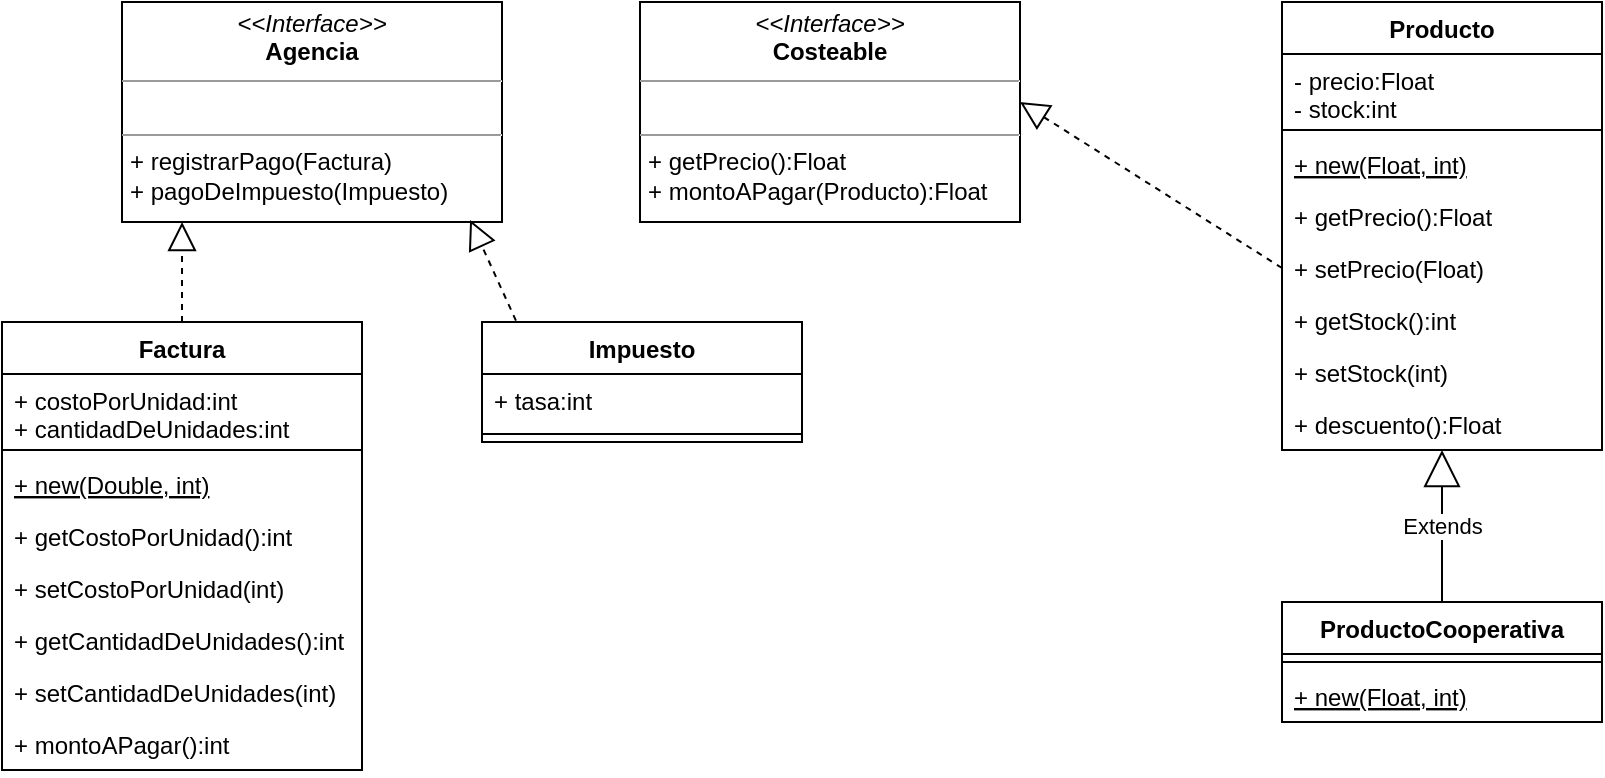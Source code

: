 <mxfile version="20.3.2" type="github">
  <diagram id="C5RBs43oDa-KdzZeNtuy" name="Page-1">
    <mxGraphModel dx="868" dy="450" grid="1" gridSize="10" guides="1" tooltips="1" connect="1" arrows="1" fold="1" page="1" pageScale="1" pageWidth="827" pageHeight="1169" math="0" shadow="0">
      <root>
        <mxCell id="WIyWlLk6GJQsqaUBKTNV-0" />
        <mxCell id="WIyWlLk6GJQsqaUBKTNV-1" parent="WIyWlLk6GJQsqaUBKTNV-0" />
        <mxCell id="ZSQ7LQ-eDz2OPc5gFVK6-1" value="&lt;p style=&quot;margin:0px;margin-top:4px;text-align:center;&quot;&gt;&lt;i&gt;&amp;lt;&amp;lt;Interface&amp;gt;&amp;gt;&lt;/i&gt;&lt;br&gt;&lt;b&gt;Costeable&lt;/b&gt;&lt;/p&gt;&lt;hr size=&quot;1&quot;&gt;&lt;p style=&quot;margin:0px;margin-left:4px;&quot;&gt;&lt;br&gt;&lt;/p&gt;&lt;hr size=&quot;1&quot;&gt;&lt;p style=&quot;margin:0px;margin-left:4px;&quot;&gt;+ getPrecio():Float&lt;/p&gt;&lt;p style=&quot;margin:0px;margin-left:4px;&quot;&gt;+ montoAPagar(Producto):Float&lt;/p&gt;&lt;p style=&quot;margin:0px;margin-left:4px;&quot;&gt;&lt;br&gt;&lt;/p&gt;&lt;p style=&quot;margin:0px;margin-left:4px;&quot;&gt;&lt;br&gt;&lt;/p&gt;&lt;p style=&quot;margin:0px;margin-left:4px;&quot;&gt;&lt;br&gt;&lt;/p&gt;" style="verticalAlign=top;align=left;overflow=fill;fontSize=12;fontFamily=Helvetica;html=1;" parent="WIyWlLk6GJQsqaUBKTNV-1" vertex="1">
          <mxGeometry x="319" y="40" width="190" height="110" as="geometry" />
        </mxCell>
        <mxCell id="ZSQ7LQ-eDz2OPc5gFVK6-9" value="Producto" style="swimlane;fontStyle=1;align=center;verticalAlign=top;childLayout=stackLayout;horizontal=1;startSize=26;horizontalStack=0;resizeParent=1;resizeParentMax=0;resizeLast=0;collapsible=1;marginBottom=0;" parent="WIyWlLk6GJQsqaUBKTNV-1" vertex="1">
          <mxGeometry x="640" y="40" width="160" height="224" as="geometry" />
        </mxCell>
        <mxCell id="ZSQ7LQ-eDz2OPc5gFVK6-10" value="- precio:Float&#xa;- stock:int" style="text;strokeColor=none;fillColor=none;align=left;verticalAlign=top;spacingLeft=4;spacingRight=4;overflow=hidden;rotatable=0;points=[[0,0.5],[1,0.5]];portConstraint=eastwest;" parent="ZSQ7LQ-eDz2OPc5gFVK6-9" vertex="1">
          <mxGeometry y="26" width="160" height="34" as="geometry" />
        </mxCell>
        <mxCell id="ZSQ7LQ-eDz2OPc5gFVK6-11" value="" style="line;strokeWidth=1;fillColor=none;align=left;verticalAlign=middle;spacingTop=-1;spacingLeft=3;spacingRight=3;rotatable=0;labelPosition=right;points=[];portConstraint=eastwest;strokeColor=inherit;" parent="ZSQ7LQ-eDz2OPc5gFVK6-9" vertex="1">
          <mxGeometry y="60" width="160" height="8" as="geometry" />
        </mxCell>
        <mxCell id="ZSQ7LQ-eDz2OPc5gFVK6-12" value="+ new(Float, int)" style="text;strokeColor=none;fillColor=none;align=left;verticalAlign=top;spacingLeft=4;spacingRight=4;overflow=hidden;rotatable=0;points=[[0,0.5],[1,0.5]];portConstraint=eastwest;fontStyle=4" parent="ZSQ7LQ-eDz2OPc5gFVK6-9" vertex="1">
          <mxGeometry y="68" width="160" height="26" as="geometry" />
        </mxCell>
        <mxCell id="ZSQ7LQ-eDz2OPc5gFVK6-17" value="+ getPrecio():Float" style="text;strokeColor=none;fillColor=none;align=left;verticalAlign=top;spacingLeft=4;spacingRight=4;overflow=hidden;rotatable=0;points=[[0,0.5],[1,0.5]];portConstraint=eastwest;fontStyle=0" parent="ZSQ7LQ-eDz2OPc5gFVK6-9" vertex="1">
          <mxGeometry y="94" width="160" height="26" as="geometry" />
        </mxCell>
        <mxCell id="ZSQ7LQ-eDz2OPc5gFVK6-18" value="+ setPrecio(Float)" style="text;strokeColor=none;fillColor=none;align=left;verticalAlign=top;spacingLeft=4;spacingRight=4;overflow=hidden;rotatable=0;points=[[0,0.5],[1,0.5]];portConstraint=eastwest;fontStyle=0" parent="ZSQ7LQ-eDz2OPc5gFVK6-9" vertex="1">
          <mxGeometry y="120" width="160" height="26" as="geometry" />
        </mxCell>
        <mxCell id="ZSQ7LQ-eDz2OPc5gFVK6-19" value="+ getStock():int" style="text;strokeColor=none;fillColor=none;align=left;verticalAlign=top;spacingLeft=4;spacingRight=4;overflow=hidden;rotatable=0;points=[[0,0.5],[1,0.5]];portConstraint=eastwest;fontStyle=0" parent="ZSQ7LQ-eDz2OPc5gFVK6-9" vertex="1">
          <mxGeometry y="146" width="160" height="26" as="geometry" />
        </mxCell>
        <mxCell id="ZSQ7LQ-eDz2OPc5gFVK6-20" value="+ setStock(int)" style="text;strokeColor=none;fillColor=none;align=left;verticalAlign=top;spacingLeft=4;spacingRight=4;overflow=hidden;rotatable=0;points=[[0,0.5],[1,0.5]];portConstraint=eastwest;fontStyle=0" parent="ZSQ7LQ-eDz2OPc5gFVK6-9" vertex="1">
          <mxGeometry y="172" width="160" height="26" as="geometry" />
        </mxCell>
        <mxCell id="XG195wpEZH1MZy-vI4nw-0" value="+ descuento():Float" style="text;strokeColor=none;fillColor=none;align=left;verticalAlign=top;spacingLeft=4;spacingRight=4;overflow=hidden;rotatable=0;points=[[0,0.5],[1,0.5]];portConstraint=eastwest;fontStyle=0" parent="ZSQ7LQ-eDz2OPc5gFVK6-9" vertex="1">
          <mxGeometry y="198" width="160" height="26" as="geometry" />
        </mxCell>
        <mxCell id="ZSQ7LQ-eDz2OPc5gFVK6-21" value="ProductoCooperativa" style="swimlane;fontStyle=1;align=center;verticalAlign=top;childLayout=stackLayout;horizontal=1;startSize=26;horizontalStack=0;resizeParent=1;resizeParentMax=0;resizeLast=0;collapsible=1;marginBottom=0;" parent="WIyWlLk6GJQsqaUBKTNV-1" vertex="1">
          <mxGeometry x="640" y="340" width="160" height="60" as="geometry" />
        </mxCell>
        <mxCell id="ZSQ7LQ-eDz2OPc5gFVK6-23" value="" style="line;strokeWidth=1;fillColor=none;align=left;verticalAlign=middle;spacingTop=-1;spacingLeft=3;spacingRight=3;rotatable=0;labelPosition=right;points=[];portConstraint=eastwest;strokeColor=inherit;" parent="ZSQ7LQ-eDz2OPc5gFVK6-21" vertex="1">
          <mxGeometry y="26" width="160" height="8" as="geometry" />
        </mxCell>
        <mxCell id="ZSQ7LQ-eDz2OPc5gFVK6-24" value="+ new(Float, int)" style="text;strokeColor=none;fillColor=none;align=left;verticalAlign=top;spacingLeft=4;spacingRight=4;overflow=hidden;rotatable=0;points=[[0,0.5],[1,0.5]];portConstraint=eastwest;fontStyle=4" parent="ZSQ7LQ-eDz2OPc5gFVK6-21" vertex="1">
          <mxGeometry y="34" width="160" height="26" as="geometry" />
        </mxCell>
        <mxCell id="ZSQ7LQ-eDz2OPc5gFVK6-29" value="Extends" style="endArrow=block;endSize=16;endFill=0;html=1;rounded=0;exitX=0.5;exitY=0;exitDx=0;exitDy=0;exitPerimeter=0;" parent="WIyWlLk6GJQsqaUBKTNV-1" source="ZSQ7LQ-eDz2OPc5gFVK6-21" edge="1">
          <mxGeometry width="160" relative="1" as="geometry">
            <mxPoint x="730" y="338" as="sourcePoint" />
            <mxPoint x="720" y="264" as="targetPoint" />
          </mxGeometry>
        </mxCell>
        <mxCell id="ZSQ7LQ-eDz2OPc5gFVK6-30" value="" style="endArrow=block;dashed=1;endFill=0;endSize=12;html=1;rounded=0;exitX=0;exitY=0.5;exitDx=0;exitDy=0;" parent="WIyWlLk6GJQsqaUBKTNV-1" source="ZSQ7LQ-eDz2OPc5gFVK6-18" edge="1">
          <mxGeometry width="160" relative="1" as="geometry">
            <mxPoint x="599" y="150" as="sourcePoint" />
            <mxPoint x="509" y="90" as="targetPoint" />
          </mxGeometry>
        </mxCell>
        <mxCell id="XG195wpEZH1MZy-vI4nw-2" value="&lt;p style=&quot;margin:0px;margin-top:4px;text-align:center;&quot;&gt;&lt;i&gt;&amp;lt;&amp;lt;Interface&amp;gt;&amp;gt;&lt;/i&gt;&lt;br&gt;&lt;b&gt;Agencia&lt;/b&gt;&lt;/p&gt;&lt;hr size=&quot;1&quot;&gt;&lt;p style=&quot;margin:0px;margin-left:4px;&quot;&gt;&lt;br&gt;&lt;/p&gt;&lt;hr size=&quot;1&quot;&gt;&lt;p style=&quot;margin:0px;margin-left:4px;&quot;&gt;+ registrarPago(Factura)&lt;/p&gt;&lt;p style=&quot;margin:0px;margin-left:4px;&quot;&gt;+ pagoDeImpuesto(Impuesto)&lt;br&gt;&lt;br&gt;&lt;/p&gt;" style="verticalAlign=top;align=left;overflow=fill;fontSize=12;fontFamily=Helvetica;html=1;" parent="WIyWlLk6GJQsqaUBKTNV-1" vertex="1">
          <mxGeometry x="60" y="40" width="190" height="110" as="geometry" />
        </mxCell>
        <mxCell id="XG195wpEZH1MZy-vI4nw-3" value="Factura" style="swimlane;fontStyle=1;align=center;verticalAlign=top;childLayout=stackLayout;horizontal=1;startSize=26;horizontalStack=0;resizeParent=1;resizeParentMax=0;resizeLast=0;collapsible=1;marginBottom=0;" parent="WIyWlLk6GJQsqaUBKTNV-1" vertex="1">
          <mxGeometry y="200" width="180" height="224" as="geometry" />
        </mxCell>
        <mxCell id="XG195wpEZH1MZy-vI4nw-4" value="+ costoPorUnidad:int&#xa;+ cantidadDeUnidades:int&#xa;" style="text;strokeColor=none;fillColor=none;align=left;verticalAlign=top;spacingLeft=4;spacingRight=4;overflow=hidden;rotatable=0;points=[[0,0.5],[1,0.5]];portConstraint=eastwest;" parent="XG195wpEZH1MZy-vI4nw-3" vertex="1">
          <mxGeometry y="26" width="180" height="34" as="geometry" />
        </mxCell>
        <mxCell id="XG195wpEZH1MZy-vI4nw-5" value="" style="line;strokeWidth=1;fillColor=none;align=left;verticalAlign=middle;spacingTop=-1;spacingLeft=3;spacingRight=3;rotatable=0;labelPosition=right;points=[];portConstraint=eastwest;strokeColor=inherit;" parent="XG195wpEZH1MZy-vI4nw-3" vertex="1">
          <mxGeometry y="60" width="180" height="8" as="geometry" />
        </mxCell>
        <mxCell id="XG195wpEZH1MZy-vI4nw-6" value="+ new(Double, int)" style="text;strokeColor=none;fillColor=none;align=left;verticalAlign=top;spacingLeft=4;spacingRight=4;overflow=hidden;rotatable=0;points=[[0,0.5],[1,0.5]];portConstraint=eastwest;fontStyle=4" parent="XG195wpEZH1MZy-vI4nw-3" vertex="1">
          <mxGeometry y="68" width="180" height="26" as="geometry" />
        </mxCell>
        <mxCell id="XG195wpEZH1MZy-vI4nw-7" value="+ getCostoPorUnidad():int&#xa;" style="text;strokeColor=none;fillColor=none;align=left;verticalAlign=top;spacingLeft=4;spacingRight=4;overflow=hidden;rotatable=0;points=[[0,0.5],[1,0.5]];portConstraint=eastwest;" parent="XG195wpEZH1MZy-vI4nw-3" vertex="1">
          <mxGeometry y="94" width="180" height="26" as="geometry" />
        </mxCell>
        <mxCell id="XG195wpEZH1MZy-vI4nw-8" value="+ setCostoPorUnidad(int)&#xa;" style="text;strokeColor=none;fillColor=none;align=left;verticalAlign=top;spacingLeft=4;spacingRight=4;overflow=hidden;rotatable=0;points=[[0,0.5],[1,0.5]];portConstraint=eastwest;" parent="XG195wpEZH1MZy-vI4nw-3" vertex="1">
          <mxGeometry y="120" width="180" height="26" as="geometry" />
        </mxCell>
        <mxCell id="XG195wpEZH1MZy-vI4nw-9" value="+ getCantidadDeUnidades():int&#xa;" style="text;strokeColor=none;fillColor=none;align=left;verticalAlign=top;spacingLeft=4;spacingRight=4;overflow=hidden;rotatable=0;points=[[0,0.5],[1,0.5]];portConstraint=eastwest;" parent="XG195wpEZH1MZy-vI4nw-3" vertex="1">
          <mxGeometry y="146" width="180" height="26" as="geometry" />
        </mxCell>
        <mxCell id="XG195wpEZH1MZy-vI4nw-10" value="+ setCantidadDeUnidades(int)&#xa;" style="text;strokeColor=none;fillColor=none;align=left;verticalAlign=top;spacingLeft=4;spacingRight=4;overflow=hidden;rotatable=0;points=[[0,0.5],[1,0.5]];portConstraint=eastwest;" parent="XG195wpEZH1MZy-vI4nw-3" vertex="1">
          <mxGeometry y="172" width="180" height="26" as="geometry" />
        </mxCell>
        <mxCell id="XG195wpEZH1MZy-vI4nw-11" value="+ montoAPagar():int" style="text;strokeColor=none;fillColor=none;align=left;verticalAlign=top;spacingLeft=4;spacingRight=4;overflow=hidden;rotatable=0;points=[[0,0.5],[1,0.5]];portConstraint=eastwest;" parent="XG195wpEZH1MZy-vI4nw-3" vertex="1">
          <mxGeometry y="198" width="180" height="26" as="geometry" />
        </mxCell>
        <mxCell id="XG195wpEZH1MZy-vI4nw-12" value="Impuesto" style="swimlane;fontStyle=1;align=center;verticalAlign=top;childLayout=stackLayout;horizontal=1;startSize=26;horizontalStack=0;resizeParent=1;resizeParentMax=0;resizeLast=0;collapsible=1;marginBottom=0;" parent="WIyWlLk6GJQsqaUBKTNV-1" vertex="1">
          <mxGeometry x="240" y="200" width="160" height="60" as="geometry" />
        </mxCell>
        <mxCell id="XG195wpEZH1MZy-vI4nw-13" value="+ tasa:int" style="text;strokeColor=none;fillColor=none;align=left;verticalAlign=top;spacingLeft=4;spacingRight=4;overflow=hidden;rotatable=0;points=[[0,0.5],[1,0.5]];portConstraint=eastwest;" parent="XG195wpEZH1MZy-vI4nw-12" vertex="1">
          <mxGeometry y="26" width="160" height="26" as="geometry" />
        </mxCell>
        <mxCell id="XG195wpEZH1MZy-vI4nw-14" value="" style="line;strokeWidth=1;fillColor=none;align=left;verticalAlign=middle;spacingTop=-1;spacingLeft=3;spacingRight=3;rotatable=0;labelPosition=right;points=[];portConstraint=eastwest;strokeColor=inherit;" parent="XG195wpEZH1MZy-vI4nw-12" vertex="1">
          <mxGeometry y="52" width="160" height="8" as="geometry" />
        </mxCell>
        <mxCell id="XG195wpEZH1MZy-vI4nw-16" value="" style="endArrow=block;dashed=1;endFill=0;endSize=12;html=1;rounded=0;entryX=0.158;entryY=1;entryDx=0;entryDy=0;entryPerimeter=0;exitX=0.5;exitY=0;exitDx=0;exitDy=0;" parent="WIyWlLk6GJQsqaUBKTNV-1" source="XG195wpEZH1MZy-vI4nw-3" target="XG195wpEZH1MZy-vI4nw-2" edge="1">
          <mxGeometry width="160" relative="1" as="geometry">
            <mxPoint x="70" y="400" as="sourcePoint" />
            <mxPoint x="230" y="400" as="targetPoint" />
          </mxGeometry>
        </mxCell>
        <mxCell id="XG195wpEZH1MZy-vI4nw-17" value="" style="endArrow=block;dashed=1;endFill=0;endSize=12;html=1;rounded=0;entryX=0.916;entryY=0.991;entryDx=0;entryDy=0;entryPerimeter=0;exitX=0.106;exitY=-0.012;exitDx=0;exitDy=0;exitPerimeter=0;" parent="WIyWlLk6GJQsqaUBKTNV-1" source="XG195wpEZH1MZy-vI4nw-12" target="XG195wpEZH1MZy-vI4nw-2" edge="1">
          <mxGeometry width="160" relative="1" as="geometry">
            <mxPoint x="410" y="420" as="sourcePoint" />
            <mxPoint x="380" y="310" as="targetPoint" />
          </mxGeometry>
        </mxCell>
      </root>
    </mxGraphModel>
  </diagram>
</mxfile>
